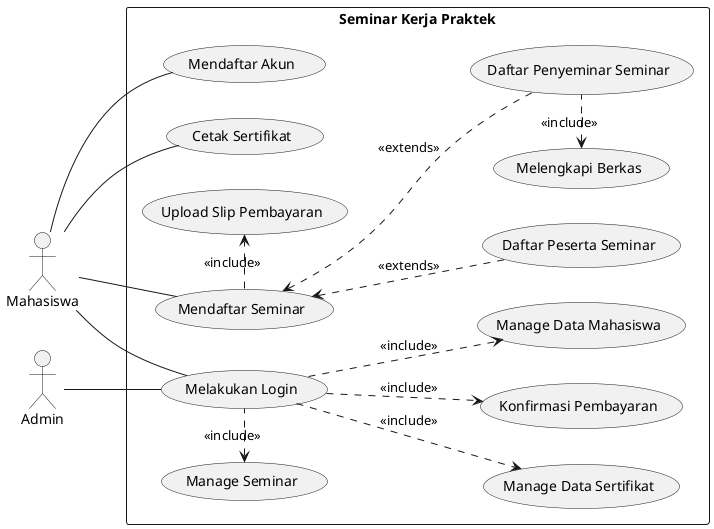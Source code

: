 @startuml
left to right direction
actor "Mahasiswa" as mahasiswa
actor "Admin" as admin

rectangle "Seminar Kerja Praktek" {
    usecase "Mendaftar Akun" as daftarAkun
    usecase "Melakukan Login" as login
    usecase "Mendaftar Seminar" as seminar
    usecase "Daftar Peserta Seminar" as peserta
    usecase "Daftar Penyeminar Seminar" as penyeminar
    usecase "Cetak Sertifikat" as sertif
    usecase "Upload Slip Pembayaran" as slipbayar

    usecase "Melengkapi Berkas" as lengkapiBerkas

    usecase "Manage Seminar" as manageSeminar
    usecase "Manage Data Mahasiswa" as managePeserta
    usecase "Manage Data Sertifikat" as manageSertif
    usecase "Konfirmasi Pembayaran" as konfirmasiPembayaran

}

mahasiswa -- daftarAkun
mahasiswa -- seminar
mahasiswa -- login

peserta .up.> seminar : <<extends>>
penyeminar .up.> seminar : <<extends>>
mahasiswa -- sertif
seminar .right.> slipbayar : <<include>>
admin -- login

login .down.> managePeserta : <<include>>
login .down.> manageSertif : <<include>>
login .down.> konfirmasiPembayaran : <<include>>
login .left.> manageSeminar : <<include>>

penyeminar .left.> lengkapiBerkas : <<include>>
@enduml
